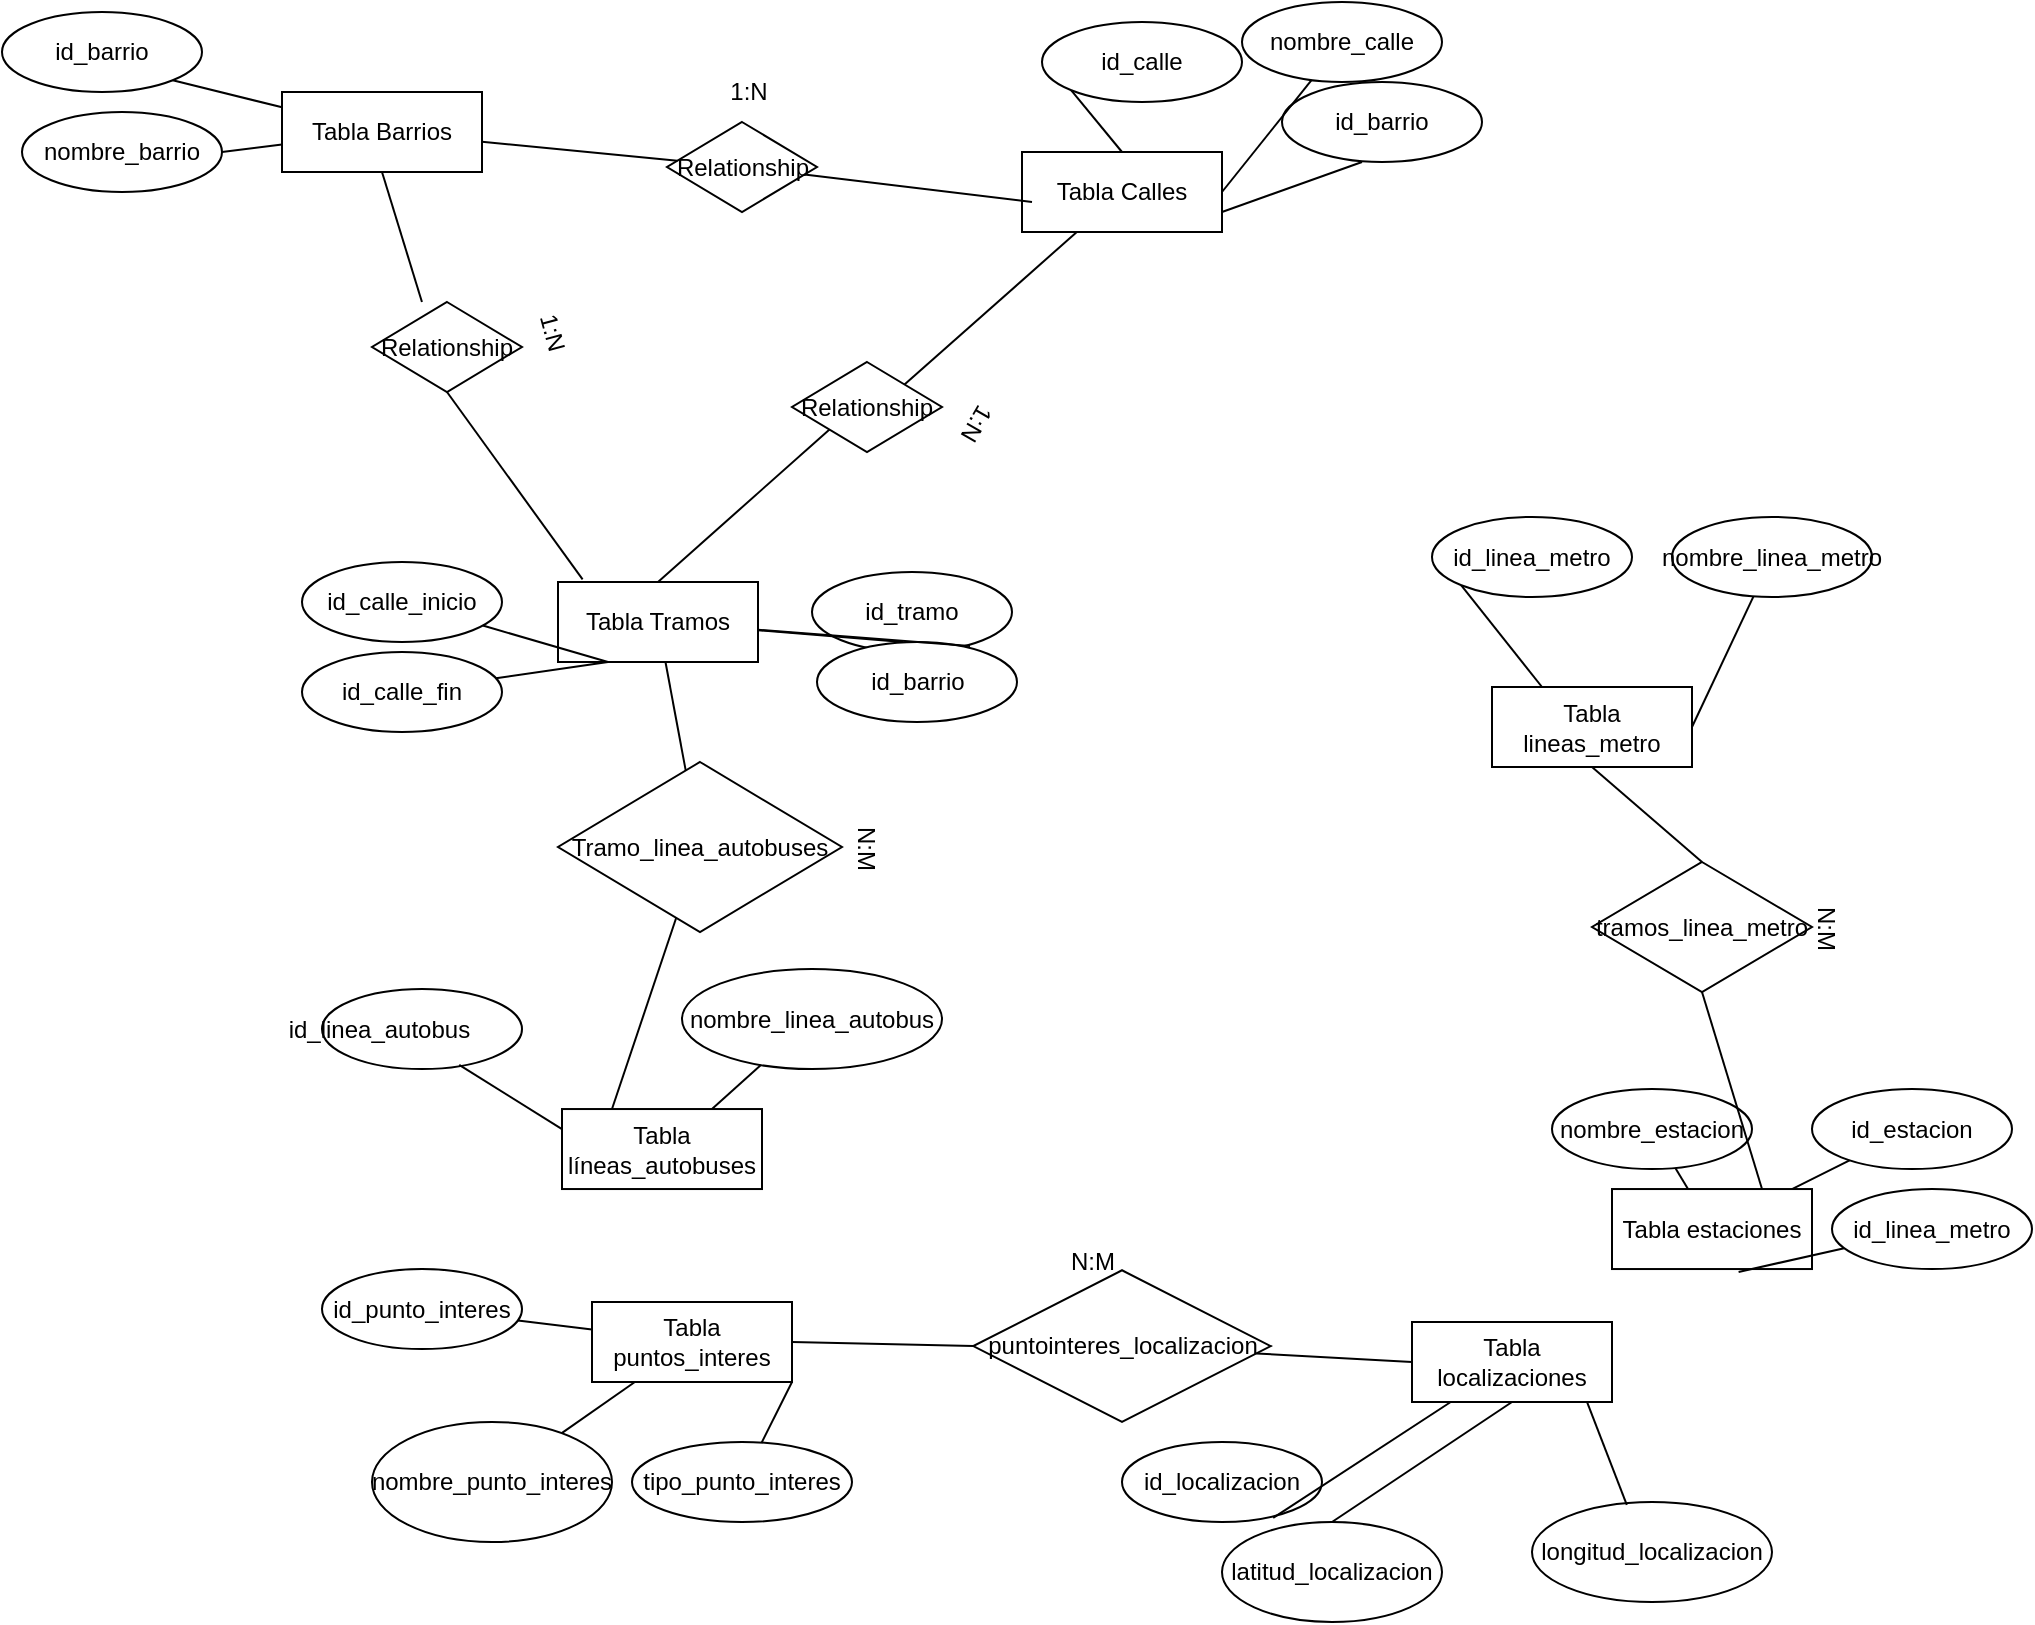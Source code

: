 <mxfile version="22.1.2" type="github">
  <diagram name="Página-1" id="U7eRp_wIJ3z8M9ZFi2TI">
    <mxGraphModel dx="1941" dy="578" grid="1" gridSize="10" guides="1" tooltips="1" connect="1" arrows="1" fold="1" page="1" pageScale="1" pageWidth="827" pageHeight="1169" math="0" shadow="0">
      <root>
        <mxCell id="0" />
        <mxCell id="1" parent="0" />
        <mxCell id="X3y3t1-5_hOGcymcrG0z-1" value="Tabla Barrios" style="whiteSpace=wrap;html=1;align=center;" parent="1" vertex="1">
          <mxGeometry x="-100" y="75" width="100" height="40" as="geometry" />
        </mxCell>
        <mxCell id="X3y3t1-5_hOGcymcrG0z-2" value="Tabla Calles" style="whiteSpace=wrap;html=1;align=center;" parent="1" vertex="1">
          <mxGeometry x="270" y="105" width="100" height="40" as="geometry" />
        </mxCell>
        <mxCell id="X3y3t1-5_hOGcymcrG0z-3" value="Tabla estaciones" style="whiteSpace=wrap;html=1;align=center;" parent="1" vertex="1">
          <mxGeometry x="565" y="623.52" width="100" height="40" as="geometry" />
        </mxCell>
        <mxCell id="X3y3t1-5_hOGcymcrG0z-4" value="Tabla lineas_metro" style="whiteSpace=wrap;html=1;align=center;" parent="1" vertex="1">
          <mxGeometry x="505" y="372.5" width="100" height="40" as="geometry" />
        </mxCell>
        <mxCell id="X3y3t1-5_hOGcymcrG0z-5" value="Tabla líneas_autobuses" style="whiteSpace=wrap;html=1;align=center;" parent="1" vertex="1">
          <mxGeometry x="40" y="583.52" width="100" height="40" as="geometry" />
        </mxCell>
        <mxCell id="X3y3t1-5_hOGcymcrG0z-6" value="Tabla puntos_interes" style="whiteSpace=wrap;html=1;align=center;" parent="1" vertex="1">
          <mxGeometry x="55" y="680" width="100" height="40" as="geometry" />
        </mxCell>
        <mxCell id="X3y3t1-5_hOGcymcrG0z-7" value="Tabla localizaciones" style="whiteSpace=wrap;html=1;align=center;" parent="1" vertex="1">
          <mxGeometry x="465" y="690" width="100" height="40" as="geometry" />
        </mxCell>
        <mxCell id="X3y3t1-5_hOGcymcrG0z-8" value="Tabla Tramos" style="whiteSpace=wrap;html=1;align=center;" parent="1" vertex="1">
          <mxGeometry x="38" y="320" width="100" height="40" as="geometry" />
        </mxCell>
        <mxCell id="X3y3t1-5_hOGcymcrG0z-9" value="id_barrio" style="ellipse;whiteSpace=wrap;html=1;align=center;" parent="1" vertex="1">
          <mxGeometry x="-240" y="35" width="100" height="40" as="geometry" />
        </mxCell>
        <mxCell id="X3y3t1-5_hOGcymcrG0z-10" value="nombre_barrio" style="ellipse;whiteSpace=wrap;html=1;align=center;" parent="1" vertex="1">
          <mxGeometry x="-230" y="85" width="100" height="40" as="geometry" />
        </mxCell>
        <mxCell id="X3y3t1-5_hOGcymcrG0z-13" value="id_calle" style="ellipse;whiteSpace=wrap;html=1;align=center;" parent="1" vertex="1">
          <mxGeometry x="280" y="40" width="100" height="40" as="geometry" />
        </mxCell>
        <mxCell id="X3y3t1-5_hOGcymcrG0z-14" value="nombre_calle" style="ellipse;whiteSpace=wrap;html=1;align=center;" parent="1" vertex="1">
          <mxGeometry x="380" y="30" width="100" height="40" as="geometry" />
        </mxCell>
        <mxCell id="X3y3t1-5_hOGcymcrG0z-15" value="id_barrio" style="ellipse;whiteSpace=wrap;html=1;align=center;" parent="1" vertex="1">
          <mxGeometry x="400" y="70" width="100" height="40" as="geometry" />
        </mxCell>
        <mxCell id="X3y3t1-5_hOGcymcrG0z-17" value="id_tramo" style="ellipse;whiteSpace=wrap;html=1;align=center;" parent="1" vertex="1">
          <mxGeometry x="165" y="315" width="100" height="40" as="geometry" />
        </mxCell>
        <mxCell id="X3y3t1-5_hOGcymcrG0z-18" value="id_barrio" style="ellipse;whiteSpace=wrap;html=1;align=center;" parent="1" vertex="1">
          <mxGeometry x="167.5" y="350" width="100" height="40" as="geometry" />
        </mxCell>
        <mxCell id="X3y3t1-5_hOGcymcrG0z-19" value="id_calle_fin" style="ellipse;whiteSpace=wrap;html=1;align=center;" parent="1" vertex="1">
          <mxGeometry x="-90" y="355" width="100" height="40" as="geometry" />
        </mxCell>
        <mxCell id="X3y3t1-5_hOGcymcrG0z-20" value="id_calle_inicio" style="ellipse;whiteSpace=wrap;html=1;align=center;" parent="1" vertex="1">
          <mxGeometry x="-90" y="310" width="100" height="40" as="geometry" />
        </mxCell>
        <mxCell id="X3y3t1-5_hOGcymcrG0z-22" value="id_linea_autobus&lt;span style=&quot;white-space: pre;&quot;&gt;&#x9;&lt;/span&gt;&lt;span style=&quot;white-space: pre;&quot;&gt;&#x9;&lt;/span&gt;" style="ellipse;whiteSpace=wrap;html=1;align=center;" parent="1" vertex="1">
          <mxGeometry x="-80" y="523.52" width="100" height="40" as="geometry" />
        </mxCell>
        <mxCell id="X3y3t1-5_hOGcymcrG0z-23" value="nombre_linea_autobus" style="ellipse;whiteSpace=wrap;html=1;align=center;" parent="1" vertex="1">
          <mxGeometry x="100" y="513.52" width="130" height="50" as="geometry" />
        </mxCell>
        <mxCell id="X3y3t1-5_hOGcymcrG0z-24" value="id_linea_metro" style="ellipse;whiteSpace=wrap;html=1;align=center;" parent="1" vertex="1">
          <mxGeometry x="475" y="287.5" width="100" height="40" as="geometry" />
        </mxCell>
        <mxCell id="X3y3t1-5_hOGcymcrG0z-25" value="nombre_linea_metro" style="ellipse;whiteSpace=wrap;html=1;align=center;" parent="1" vertex="1">
          <mxGeometry x="595" y="287.5" width="100" height="40" as="geometry" />
        </mxCell>
        <mxCell id="X3y3t1-5_hOGcymcrG0z-26" value="nombre_estacion" style="ellipse;whiteSpace=wrap;html=1;align=center;" parent="1" vertex="1">
          <mxGeometry x="535" y="573.52" width="100" height="40" as="geometry" />
        </mxCell>
        <mxCell id="X3y3t1-5_hOGcymcrG0z-27" value="id_estacion" style="ellipse;whiteSpace=wrap;html=1;align=center;" parent="1" vertex="1">
          <mxGeometry x="665" y="573.52" width="100" height="40" as="geometry" />
        </mxCell>
        <mxCell id="X3y3t1-5_hOGcymcrG0z-28" value="id_linea_metro" style="ellipse;whiteSpace=wrap;html=1;align=center;" parent="1" vertex="1">
          <mxGeometry x="675" y="623.52" width="100" height="40" as="geometry" />
        </mxCell>
        <mxCell id="X3y3t1-5_hOGcymcrG0z-29" value="nombre_punto_interes" style="ellipse;whiteSpace=wrap;html=1;align=center;" parent="1" vertex="1">
          <mxGeometry x="-55" y="740" width="120" height="60" as="geometry" />
        </mxCell>
        <mxCell id="X3y3t1-5_hOGcymcrG0z-30" value="id_punto_interes" style="ellipse;whiteSpace=wrap;html=1;align=center;" parent="1" vertex="1">
          <mxGeometry x="-80" y="663.52" width="100" height="40" as="geometry" />
        </mxCell>
        <mxCell id="X3y3t1-5_hOGcymcrG0z-31" value="tipo_punto_interes" style="ellipse;whiteSpace=wrap;html=1;align=center;" parent="1" vertex="1">
          <mxGeometry x="75" y="750" width="110" height="40" as="geometry" />
        </mxCell>
        <mxCell id="X3y3t1-5_hOGcymcrG0z-32" value="latitud_localizacion" style="ellipse;whiteSpace=wrap;html=1;align=center;" parent="1" vertex="1">
          <mxGeometry x="370" y="790" width="110" height="50" as="geometry" />
        </mxCell>
        <mxCell id="X3y3t1-5_hOGcymcrG0z-33" value="longitud_localizacion" style="ellipse;whiteSpace=wrap;html=1;align=center;" parent="1" vertex="1">
          <mxGeometry x="525" y="780" width="120" height="50" as="geometry" />
        </mxCell>
        <mxCell id="X3y3t1-5_hOGcymcrG0z-34" value="id_localizacion" style="ellipse;whiteSpace=wrap;html=1;align=center;" parent="1" vertex="1">
          <mxGeometry x="320" y="750" width="100" height="40" as="geometry" />
        </mxCell>
        <mxCell id="X3y3t1-5_hOGcymcrG0z-43" value="" style="endArrow=none;html=1;rounded=0;exitX=1;exitY=1;exitDx=0;exitDy=0;" parent="1" source="X3y3t1-5_hOGcymcrG0z-9" target="X3y3t1-5_hOGcymcrG0z-1" edge="1">
          <mxGeometry relative="1" as="geometry">
            <mxPoint x="-80" y="35" as="sourcePoint" />
            <mxPoint x="80" y="35" as="targetPoint" />
          </mxGeometry>
        </mxCell>
        <mxCell id="X3y3t1-5_hOGcymcrG0z-44" value="" style="endArrow=none;html=1;rounded=0;exitX=1;exitY=0.5;exitDx=0;exitDy=0;" parent="1" source="X3y3t1-5_hOGcymcrG0z-10" target="X3y3t1-5_hOGcymcrG0z-1" edge="1">
          <mxGeometry relative="1" as="geometry">
            <mxPoint x="-114.22" y="129" as="sourcePoint" />
            <mxPoint x="-66.22" y="155" as="targetPoint" />
          </mxGeometry>
        </mxCell>
        <mxCell id="X3y3t1-5_hOGcymcrG0z-45" value="" style="endArrow=none;html=1;rounded=0;exitX=0;exitY=1;exitDx=0;exitDy=0;entryX=0.5;entryY=0;entryDx=0;entryDy=0;" parent="1" source="X3y3t1-5_hOGcymcrG0z-13" target="X3y3t1-5_hOGcymcrG0z-2" edge="1">
          <mxGeometry relative="1" as="geometry">
            <mxPoint x="190" y="50" as="sourcePoint" />
            <mxPoint x="350" y="50" as="targetPoint" />
          </mxGeometry>
        </mxCell>
        <mxCell id="X3y3t1-5_hOGcymcrG0z-46" value="" style="endArrow=none;html=1;rounded=0;entryX=1;entryY=0.5;entryDx=0;entryDy=0;" parent="1" source="X3y3t1-5_hOGcymcrG0z-14" target="X3y3t1-5_hOGcymcrG0z-2" edge="1">
          <mxGeometry relative="1" as="geometry">
            <mxPoint x="440.36" y="84" as="sourcePoint" />
            <mxPoint x="445.36" y="130" as="targetPoint" />
          </mxGeometry>
        </mxCell>
        <mxCell id="X3y3t1-5_hOGcymcrG0z-47" value="" style="endArrow=none;html=1;rounded=0;entryX=1;entryY=0.75;entryDx=0;entryDy=0;exitX=0.4;exitY=1;exitDx=0;exitDy=0;exitPerimeter=0;" parent="1" source="X3y3t1-5_hOGcymcrG0z-15" target="X3y3t1-5_hOGcymcrG0z-2" edge="1">
          <mxGeometry relative="1" as="geometry">
            <mxPoint x="489.52" y="90.12" as="sourcePoint" />
            <mxPoint x="436.52" y="151.12" as="targetPoint" />
          </mxGeometry>
        </mxCell>
        <mxCell id="X3y3t1-5_hOGcymcrG0z-49" value="" style="endArrow=none;html=1;rounded=0;exitX=0.25;exitY=1;exitDx=0;exitDy=0;" parent="1" source="X3y3t1-5_hOGcymcrG0z-8" target="X3y3t1-5_hOGcymcrG0z-20" edge="1">
          <mxGeometry relative="1" as="geometry">
            <mxPoint x="-82" y="390" as="sourcePoint" />
            <mxPoint x="-152" y="415" as="targetPoint" />
          </mxGeometry>
        </mxCell>
        <mxCell id="X3y3t1-5_hOGcymcrG0z-50" value="" style="endArrow=none;html=1;rounded=0;exitX=0.25;exitY=1;exitDx=0;exitDy=0;" parent="1" source="X3y3t1-5_hOGcymcrG0z-8" target="X3y3t1-5_hOGcymcrG0z-19" edge="1">
          <mxGeometry relative="1" as="geometry">
            <mxPoint x="-72" y="380" as="sourcePoint" />
            <mxPoint x="-142" y="405" as="targetPoint" />
          </mxGeometry>
        </mxCell>
        <mxCell id="X3y3t1-5_hOGcymcrG0z-51" value="" style="endArrow=none;html=1;rounded=0;exitX=0.43;exitY=0;exitDx=0;exitDy=0;exitPerimeter=0;" parent="1" source="X3y3t1-5_hOGcymcrG0z-18" target="X3y3t1-5_hOGcymcrG0z-8" edge="1">
          <mxGeometry relative="1" as="geometry">
            <mxPoint x="127.04" y="395" as="sourcePoint" />
            <mxPoint x="118.04" y="425" as="targetPoint" />
          </mxGeometry>
        </mxCell>
        <mxCell id="X3y3t1-5_hOGcymcrG0z-52" value="" style="endArrow=none;html=1;rounded=0;entryX=0.79;entryY=0.925;entryDx=0;entryDy=0;entryPerimeter=0;" parent="1" source="X3y3t1-5_hOGcymcrG0z-8" target="X3y3t1-5_hOGcymcrG0z-17" edge="1">
          <mxGeometry relative="1" as="geometry">
            <mxPoint x="174.09" y="352.5" as="sourcePoint" />
            <mxPoint x="136.09" y="317.5" as="targetPoint" />
          </mxGeometry>
        </mxCell>
        <mxCell id="X3y3t1-5_hOGcymcrG0z-55" value="" style="endArrow=none;html=1;rounded=0;exitX=0.686;exitY=0.949;exitDx=0;exitDy=0;exitPerimeter=0;entryX=0;entryY=0.25;entryDx=0;entryDy=0;" parent="1" source="X3y3t1-5_hOGcymcrG0z-22" target="X3y3t1-5_hOGcymcrG0z-5" edge="1">
          <mxGeometry relative="1" as="geometry">
            <mxPoint x="-130" y="623.52" as="sourcePoint" />
            <mxPoint x="30" y="623.52" as="targetPoint" />
          </mxGeometry>
        </mxCell>
        <mxCell id="X3y3t1-5_hOGcymcrG0z-56" value="" style="endArrow=none;html=1;rounded=0;entryX=0.75;entryY=0;entryDx=0;entryDy=0;" parent="1" source="X3y3t1-5_hOGcymcrG0z-23" target="X3y3t1-5_hOGcymcrG0z-5" edge="1">
          <mxGeometry relative="1" as="geometry">
            <mxPoint x="64.7" y="531.52" as="sourcePoint" />
            <mxPoint x="115.7" y="563.52" as="targetPoint" />
          </mxGeometry>
        </mxCell>
        <mxCell id="X3y3t1-5_hOGcymcrG0z-57" value="" style="endArrow=none;html=1;rounded=0;exitX=0;exitY=1;exitDx=0;exitDy=0;entryX=0.25;entryY=0;entryDx=0;entryDy=0;" parent="1" source="X3y3t1-5_hOGcymcrG0z-24" target="X3y3t1-5_hOGcymcrG0z-4" edge="1">
          <mxGeometry relative="1" as="geometry">
            <mxPoint x="424.7" y="390.5" as="sourcePoint" />
            <mxPoint x="475.7" y="422.5" as="targetPoint" />
          </mxGeometry>
        </mxCell>
        <mxCell id="X3y3t1-5_hOGcymcrG0z-58" value="" style="endArrow=none;html=1;rounded=0;entryX=1;entryY=0.5;entryDx=0;entryDy=0;" parent="1" source="X3y3t1-5_hOGcymcrG0z-25" target="X3y3t1-5_hOGcymcrG0z-4" edge="1">
          <mxGeometry relative="1" as="geometry">
            <mxPoint x="625" y="402.5" as="sourcePoint" />
            <mxPoint x="785" y="402.5" as="targetPoint" />
          </mxGeometry>
        </mxCell>
        <mxCell id="X3y3t1-5_hOGcymcrG0z-59" value="" style="endArrow=none;html=1;rounded=0;" parent="1" source="X3y3t1-5_hOGcymcrG0z-26" target="X3y3t1-5_hOGcymcrG0z-3" edge="1">
          <mxGeometry relative="1" as="geometry">
            <mxPoint x="516" y="588.52" as="sourcePoint" />
            <mxPoint x="485" y="653.52" as="targetPoint" />
          </mxGeometry>
        </mxCell>
        <mxCell id="X3y3t1-5_hOGcymcrG0z-60" value="" style="endArrow=none;html=1;rounded=0;" parent="1" source="X3y3t1-5_hOGcymcrG0z-27" target="X3y3t1-5_hOGcymcrG0z-3" edge="1">
          <mxGeometry relative="1" as="geometry">
            <mxPoint x="654.71" y="528.52" as="sourcePoint" />
            <mxPoint x="664.71" y="573.52" as="targetPoint" />
          </mxGeometry>
        </mxCell>
        <mxCell id="X3y3t1-5_hOGcymcrG0z-61" value="" style="endArrow=none;html=1;rounded=0;entryX=0.633;entryY=1.037;entryDx=0;entryDy=0;entryPerimeter=0;" parent="1" source="X3y3t1-5_hOGcymcrG0z-28" target="X3y3t1-5_hOGcymcrG0z-3" edge="1">
          <mxGeometry relative="1" as="geometry">
            <mxPoint x="665" y="643.52" as="sourcePoint" />
            <mxPoint x="625" y="643.52" as="targetPoint" />
          </mxGeometry>
        </mxCell>
        <mxCell id="X3y3t1-5_hOGcymcrG0z-62" value="" style="endArrow=none;html=1;rounded=0;" parent="1" source="X3y3t1-5_hOGcymcrG0z-6" target="X3y3t1-5_hOGcymcrG0z-30" edge="1">
          <mxGeometry relative="1" as="geometry">
            <mxPoint x="204" y="680.04" as="sourcePoint" />
            <mxPoint x="255" y="712.04" as="targetPoint" />
          </mxGeometry>
        </mxCell>
        <mxCell id="X3y3t1-5_hOGcymcrG0z-63" value="" style="endArrow=none;html=1;rounded=0;" parent="1" source="X3y3t1-5_hOGcymcrG0z-6" target="X3y3t1-5_hOGcymcrG0z-29" edge="1">
          <mxGeometry relative="1" as="geometry">
            <mxPoint x="215.81" y="792.42" as="sourcePoint" />
            <mxPoint x="184.81" y="790.42" as="targetPoint" />
          </mxGeometry>
        </mxCell>
        <mxCell id="X3y3t1-5_hOGcymcrG0z-64" value="" style="endArrow=none;html=1;rounded=0;exitX=0.756;exitY=0.949;exitDx=0;exitDy=0;exitPerimeter=0;" parent="1" source="X3y3t1-5_hOGcymcrG0z-34" target="X3y3t1-5_hOGcymcrG0z-7" edge="1">
          <mxGeometry relative="1" as="geometry">
            <mxPoint x="340.565" y="740" as="sourcePoint" />
            <mxPoint x="375.0" y="805" as="targetPoint" />
          </mxGeometry>
        </mxCell>
        <mxCell id="X3y3t1-5_hOGcymcrG0z-66" value="" style="endArrow=none;html=1;rounded=0;exitX=0.5;exitY=0;exitDx=0;exitDy=0;entryX=0.5;entryY=1;entryDx=0;entryDy=0;" parent="1" source="X3y3t1-5_hOGcymcrG0z-32" target="X3y3t1-5_hOGcymcrG0z-7" edge="1">
          <mxGeometry relative="1" as="geometry">
            <mxPoint x="401" y="754.52" as="sourcePoint" />
            <mxPoint x="465" y="749.52" as="targetPoint" />
          </mxGeometry>
        </mxCell>
        <mxCell id="X3y3t1-5_hOGcymcrG0z-67" value="" style="endArrow=none;html=1;rounded=0;exitX=0.395;exitY=0.029;exitDx=0;exitDy=0;entryX=0.874;entryY=0.993;entryDx=0;entryDy=0;entryPerimeter=0;exitPerimeter=0;" parent="1" source="X3y3t1-5_hOGcymcrG0z-33" target="X3y3t1-5_hOGcymcrG0z-7" edge="1">
          <mxGeometry relative="1" as="geometry">
            <mxPoint x="480" y="790" as="sourcePoint" />
            <mxPoint x="570" y="730" as="targetPoint" />
          </mxGeometry>
        </mxCell>
        <mxCell id="X3y3t1-5_hOGcymcrG0z-70" value="Relationship" style="shape=rhombus;perimeter=rhombusPerimeter;whiteSpace=wrap;html=1;align=center;" parent="1" vertex="1">
          <mxGeometry x="92.5" y="90" width="75" height="45" as="geometry" />
        </mxCell>
        <mxCell id="X3y3t1-5_hOGcymcrG0z-71" value="" style="endArrow=none;html=1;rounded=0;" parent="1" source="X3y3t1-5_hOGcymcrG0z-1" target="X3y3t1-5_hOGcymcrG0z-70" edge="1">
          <mxGeometry relative="1" as="geometry">
            <mxPoint x="80" y="50" as="sourcePoint" />
            <mxPoint x="240" y="50" as="targetPoint" />
          </mxGeometry>
        </mxCell>
        <mxCell id="X3y3t1-5_hOGcymcrG0z-73" value="" style="endArrow=none;html=1;rounded=0;" parent="1" source="X3y3t1-5_hOGcymcrG0z-70" edge="1">
          <mxGeometry relative="1" as="geometry">
            <mxPoint x="230.66" y="130.08" as="sourcePoint" />
            <mxPoint x="275" y="130" as="targetPoint" />
          </mxGeometry>
        </mxCell>
        <mxCell id="X3y3t1-5_hOGcymcrG0z-78" value="" style="endArrow=none;html=1;rounded=0;entryX=1;entryY=0;entryDx=0;entryDy=0;" parent="1" source="X3y3t1-5_hOGcymcrG0z-2" target="X3y3t1-5_hOGcymcrG0z-79" edge="1">
          <mxGeometry relative="1" as="geometry">
            <mxPoint x="82.27" y="290.14" as="sourcePoint" />
            <mxPoint x="220" y="240" as="targetPoint" />
          </mxGeometry>
        </mxCell>
        <mxCell id="X3y3t1-5_hOGcymcrG0z-79" value="Relationship" style="shape=rhombus;perimeter=rhombusPerimeter;whiteSpace=wrap;html=1;align=center;" parent="1" vertex="1">
          <mxGeometry x="155" y="210" width="75" height="45" as="geometry" />
        </mxCell>
        <mxCell id="X3y3t1-5_hOGcymcrG0z-80" value="" style="endArrow=none;html=1;rounded=0;entryX=0.5;entryY=0;entryDx=0;entryDy=0;exitX=0;exitY=1;exitDx=0;exitDy=0;" parent="1" source="X3y3t1-5_hOGcymcrG0z-79" target="X3y3t1-5_hOGcymcrG0z-8" edge="1">
          <mxGeometry relative="1" as="geometry">
            <mxPoint x="130.18" y="180" as="sourcePoint" />
            <mxPoint x="21.18" y="266" as="targetPoint" />
          </mxGeometry>
        </mxCell>
        <mxCell id="X3y3t1-5_hOGcymcrG0z-81" value="Relationship" style="shape=rhombus;perimeter=rhombusPerimeter;whiteSpace=wrap;html=1;align=center;" parent="1" vertex="1">
          <mxGeometry x="-55" y="180" width="75" height="45" as="geometry" />
        </mxCell>
        <mxCell id="X3y3t1-5_hOGcymcrG0z-82" value="" style="endArrow=none;html=1;rounded=0;exitX=0.5;exitY=1;exitDx=0;exitDy=0;entryX=0.333;entryY=0;entryDx=0;entryDy=0;entryPerimeter=0;" parent="1" source="X3y3t1-5_hOGcymcrG0z-1" target="X3y3t1-5_hOGcymcrG0z-81" edge="1">
          <mxGeometry relative="1" as="geometry">
            <mxPoint x="-32.73" y="125.64" as="sourcePoint" />
            <mxPoint x="65.27" y="134.64" as="targetPoint" />
          </mxGeometry>
        </mxCell>
        <mxCell id="X3y3t1-5_hOGcymcrG0z-84" value="" style="endArrow=none;html=1;rounded=0;exitX=0.5;exitY=1;exitDx=0;exitDy=0;entryX=0.123;entryY=-0.032;entryDx=0;entryDy=0;entryPerimeter=0;" parent="1" source="X3y3t1-5_hOGcymcrG0z-81" target="X3y3t1-5_hOGcymcrG0z-8" edge="1">
          <mxGeometry relative="1" as="geometry">
            <mxPoint x="60.02" y="180" as="sourcePoint" />
            <mxPoint x="98.02" y="245" as="targetPoint" />
          </mxGeometry>
        </mxCell>
        <mxCell id="X3y3t1-5_hOGcymcrG0z-86" value="" style="endArrow=none;html=1;rounded=0;exitX=0.5;exitY=1;exitDx=0;exitDy=0;entryX=0.5;entryY=0;entryDx=0;entryDy=0;" parent="1" source="X3y3t1-5_hOGcymcrG0z-4" target="X3y3t1-5_hOGcymcrG0z-87" edge="1">
          <mxGeometry relative="1" as="geometry">
            <mxPoint x="464.6" y="296.25" as="sourcePoint" />
            <mxPoint x="550" y="450" as="targetPoint" />
          </mxGeometry>
        </mxCell>
        <mxCell id="X3y3t1-5_hOGcymcrG0z-87" value="tramos_linea_metro" style="shape=rhombus;perimeter=rhombusPerimeter;whiteSpace=wrap;html=1;align=center;" parent="1" vertex="1">
          <mxGeometry x="555" y="460" width="110" height="65" as="geometry" />
        </mxCell>
        <mxCell id="X3y3t1-5_hOGcymcrG0z-88" value="" style="endArrow=none;html=1;rounded=0;exitX=0.5;exitY=1;exitDx=0;exitDy=0;entryX=0.75;entryY=0;entryDx=0;entryDy=0;" parent="1" source="X3y3t1-5_hOGcymcrG0z-87" target="X3y3t1-5_hOGcymcrG0z-3" edge="1">
          <mxGeometry relative="1" as="geometry">
            <mxPoint x="465" y="480.5" as="sourcePoint" />
            <mxPoint x="525" y="537.5" as="targetPoint" />
          </mxGeometry>
        </mxCell>
        <mxCell id="X3y3t1-5_hOGcymcrG0z-89" value="" style="endArrow=none;html=1;rounded=0;" parent="1" source="X3y3t1-5_hOGcymcrG0z-8" target="X3y3t1-5_hOGcymcrG0z-90" edge="1">
          <mxGeometry relative="1" as="geometry">
            <mxPoint x="20.5" y="479.8" as="sourcePoint" />
            <mxPoint x="88" y="470" as="targetPoint" />
          </mxGeometry>
        </mxCell>
        <mxCell id="X3y3t1-5_hOGcymcrG0z-90" value="Tramo_linea_autobuses" style="shape=rhombus;perimeter=rhombusPerimeter;whiteSpace=wrap;html=1;align=center;" parent="1" vertex="1">
          <mxGeometry x="38" y="410" width="142" height="85" as="geometry" />
        </mxCell>
        <mxCell id="X3y3t1-5_hOGcymcrG0z-91" value="" style="endArrow=none;html=1;rounded=0;entryX=0.25;entryY=0;entryDx=0;entryDy=0;" parent="1" source="X3y3t1-5_hOGcymcrG0z-90" target="X3y3t1-5_hOGcymcrG0z-5" edge="1">
          <mxGeometry relative="1" as="geometry">
            <mxPoint x="154.89" y="432.31" as="sourcePoint" />
            <mxPoint x="146.89" y="523.31" as="targetPoint" />
          </mxGeometry>
        </mxCell>
        <mxCell id="X3y3t1-5_hOGcymcrG0z-93" value="" style="endArrow=none;html=1;rounded=0;exitX=1;exitY=1;exitDx=0;exitDy=0;" parent="1" source="X3y3t1-5_hOGcymcrG0z-6" target="X3y3t1-5_hOGcymcrG0z-31" edge="1">
          <mxGeometry relative="1" as="geometry">
            <mxPoint x="200.25" y="680" as="sourcePoint" />
            <mxPoint x="165.25" y="790" as="targetPoint" />
          </mxGeometry>
        </mxCell>
        <mxCell id="X3y3t1-5_hOGcymcrG0z-94" value="" style="endArrow=none;html=1;rounded=0;entryX=1;entryY=0.5;entryDx=0;entryDy=0;exitX=0;exitY=0.5;exitDx=0;exitDy=0;" parent="1" source="X3y3t1-5_hOGcymcrG0z-96" target="X3y3t1-5_hOGcymcrG0z-6" edge="1">
          <mxGeometry relative="1" as="geometry">
            <mxPoint x="235" y="690" as="sourcePoint" />
            <mxPoint x="220.43" y="739.7" as="targetPoint" />
          </mxGeometry>
        </mxCell>
        <mxCell id="X3y3t1-5_hOGcymcrG0z-96" value="puntointeres_localizacion" style="shape=rhombus;perimeter=rhombusPerimeter;whiteSpace=wrap;html=1;align=center;" parent="1" vertex="1">
          <mxGeometry x="245.63" y="664.12" width="148.75" height="75.88" as="geometry" />
        </mxCell>
        <mxCell id="X3y3t1-5_hOGcymcrG0z-97" value="" style="endArrow=none;html=1;rounded=0;exitX=0;exitY=0.5;exitDx=0;exitDy=0;" parent="1" source="X3y3t1-5_hOGcymcrG0z-7" target="X3y3t1-5_hOGcymcrG0z-96" edge="1">
          <mxGeometry relative="1" as="geometry">
            <mxPoint x="397.5" y="690.5" as="sourcePoint" />
            <mxPoint x="342.5" y="692.5" as="targetPoint" />
          </mxGeometry>
        </mxCell>
        <mxCell id="X3y3t1-5_hOGcymcrG0z-98" value="1:N" style="text;html=1;align=center;verticalAlign=middle;resizable=0;points=[];autosize=1;strokeColor=none;fillColor=none;" parent="1" vertex="1">
          <mxGeometry x="113" y="60" width="40" height="30" as="geometry" />
        </mxCell>
        <mxCell id="X3y3t1-5_hOGcymcrG0z-99" value="N:M" style="text;html=1;align=center;verticalAlign=middle;resizable=0;points=[];autosize=1;strokeColor=none;fillColor=none;rotation=90;" parent="1" vertex="1">
          <mxGeometry x="167.5" y="437.5" width="50" height="30" as="geometry" />
        </mxCell>
        <mxCell id="X3y3t1-5_hOGcymcrG0z-100" value="N:M" style="text;html=1;align=center;verticalAlign=middle;resizable=0;points=[];autosize=1;strokeColor=none;fillColor=none;rotation=90;" parent="1" vertex="1">
          <mxGeometry x="647.5" y="477.5" width="50" height="30" as="geometry" />
        </mxCell>
        <mxCell id="X3y3t1-5_hOGcymcrG0z-102" value="N:M" style="text;html=1;align=center;verticalAlign=middle;resizable=0;points=[];autosize=1;strokeColor=none;fillColor=none;rotation=0;" parent="1" vertex="1">
          <mxGeometry x="280" y="645" width="50" height="30" as="geometry" />
        </mxCell>
        <mxCell id="X3y3t1-5_hOGcymcrG0z-103" value="1:N" style="text;html=1;align=center;verticalAlign=middle;resizable=0;points=[];autosize=1;strokeColor=none;fillColor=none;rotation=120;" parent="1" vertex="1">
          <mxGeometry x="227.5" y="225" width="40" height="30" as="geometry" />
        </mxCell>
        <mxCell id="X3y3t1-5_hOGcymcrG0z-104" value="1:N" style="text;html=1;align=center;verticalAlign=middle;resizable=0;points=[];autosize=1;strokeColor=none;fillColor=none;rotation=75;" parent="1" vertex="1">
          <mxGeometry x="15" y="180" width="40" height="30" as="geometry" />
        </mxCell>
      </root>
    </mxGraphModel>
  </diagram>
</mxfile>
